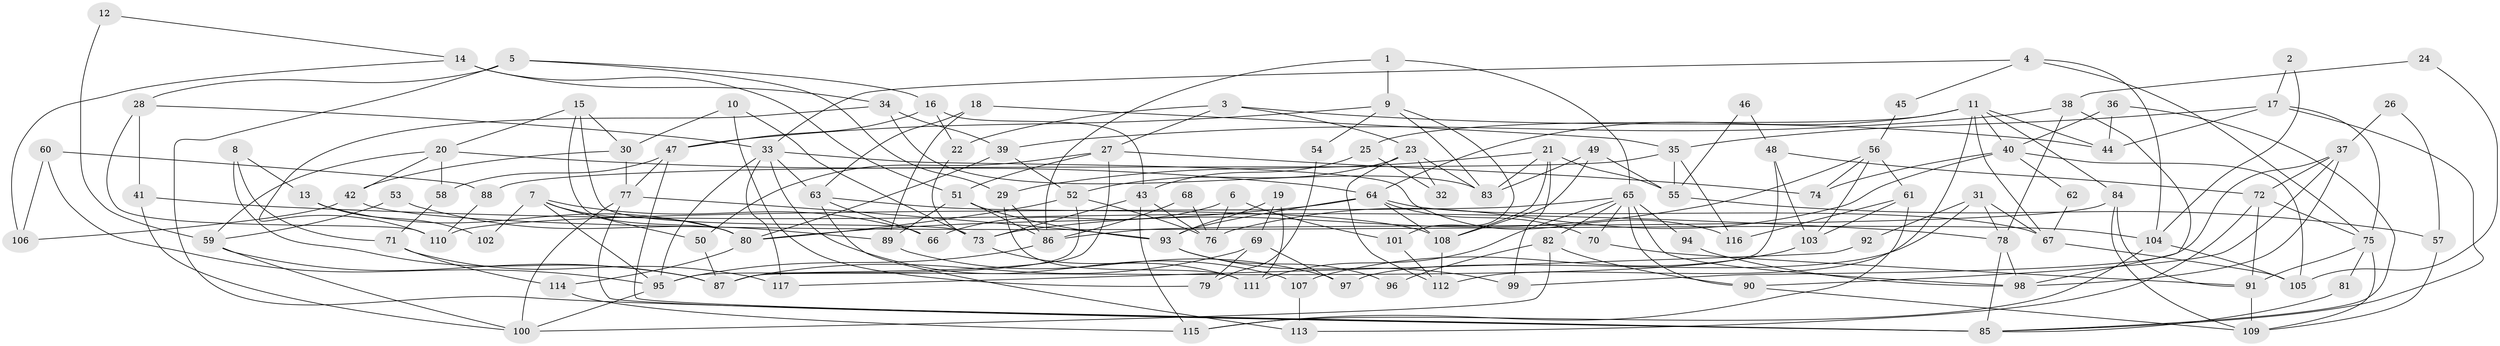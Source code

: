 // coarse degree distribution, {3: 0.1917808219178082, 2: 0.0958904109589041, 4: 0.1095890410958904, 6: 0.1232876712328767, 8: 0.0684931506849315, 5: 0.2602739726027397, 7: 0.1095890410958904, 11: 0.0136986301369863, 9: 0.0273972602739726}
// Generated by graph-tools (version 1.1) at 2025/52/02/27/25 19:52:01]
// undirected, 117 vertices, 234 edges
graph export_dot {
graph [start="1"]
  node [color=gray90,style=filled];
  1;
  2;
  3;
  4;
  5;
  6;
  7;
  8;
  9;
  10;
  11;
  12;
  13;
  14;
  15;
  16;
  17;
  18;
  19;
  20;
  21;
  22;
  23;
  24;
  25;
  26;
  27;
  28;
  29;
  30;
  31;
  32;
  33;
  34;
  35;
  36;
  37;
  38;
  39;
  40;
  41;
  42;
  43;
  44;
  45;
  46;
  47;
  48;
  49;
  50;
  51;
  52;
  53;
  54;
  55;
  56;
  57;
  58;
  59;
  60;
  61;
  62;
  63;
  64;
  65;
  66;
  67;
  68;
  69;
  70;
  71;
  72;
  73;
  74;
  75;
  76;
  77;
  78;
  79;
  80;
  81;
  82;
  83;
  84;
  85;
  86;
  87;
  88;
  89;
  90;
  91;
  92;
  93;
  94;
  95;
  96;
  97;
  98;
  99;
  100;
  101;
  102;
  103;
  104;
  105;
  106;
  107;
  108;
  109;
  110;
  111;
  112;
  113;
  114;
  115;
  116;
  117;
  1 -- 9;
  1 -- 65;
  1 -- 86;
  2 -- 104;
  2 -- 17;
  3 -- 44;
  3 -- 27;
  3 -- 22;
  3 -- 23;
  4 -- 75;
  4 -- 104;
  4 -- 33;
  4 -- 45;
  5 -- 16;
  5 -- 28;
  5 -- 29;
  5 -- 85;
  6 -- 66;
  6 -- 76;
  6 -- 101;
  7 -- 80;
  7 -- 95;
  7 -- 50;
  7 -- 66;
  7 -- 102;
  8 -- 71;
  8 -- 87;
  8 -- 13;
  9 -- 83;
  9 -- 47;
  9 -- 54;
  9 -- 101;
  10 -- 30;
  10 -- 73;
  10 -- 79;
  11 -- 112;
  11 -- 64;
  11 -- 25;
  11 -- 40;
  11 -- 44;
  11 -- 67;
  11 -- 84;
  12 -- 14;
  12 -- 59;
  13 -- 80;
  13 -- 102;
  14 -- 51;
  14 -- 34;
  14 -- 106;
  15 -- 80;
  15 -- 73;
  15 -- 20;
  15 -- 30;
  16 -- 22;
  16 -- 47;
  16 -- 43;
  17 -- 44;
  17 -- 35;
  17 -- 75;
  17 -- 85;
  18 -- 63;
  18 -- 35;
  18 -- 89;
  19 -- 93;
  19 -- 111;
  19 -- 69;
  20 -- 64;
  20 -- 42;
  20 -- 58;
  20 -- 59;
  21 -- 29;
  21 -- 99;
  21 -- 55;
  21 -- 83;
  21 -- 108;
  22 -- 73;
  23 -- 112;
  23 -- 32;
  23 -- 52;
  23 -- 83;
  24 -- 105;
  24 -- 38;
  25 -- 43;
  25 -- 32;
  26 -- 37;
  26 -- 57;
  27 -- 50;
  27 -- 87;
  27 -- 51;
  27 -- 74;
  28 -- 110;
  28 -- 33;
  28 -- 41;
  29 -- 86;
  29 -- 111;
  30 -- 77;
  30 -- 42;
  31 -- 67;
  31 -- 78;
  31 -- 92;
  31 -- 97;
  33 -- 63;
  33 -- 95;
  33 -- 107;
  33 -- 116;
  33 -- 117;
  34 -- 39;
  34 -- 83;
  34 -- 110;
  35 -- 116;
  35 -- 88;
  35 -- 55;
  36 -- 85;
  36 -- 40;
  36 -- 44;
  37 -- 98;
  37 -- 72;
  37 -- 90;
  37 -- 99;
  38 -- 39;
  38 -- 78;
  38 -- 98;
  39 -- 52;
  39 -- 80;
  40 -- 76;
  40 -- 62;
  40 -- 74;
  40 -- 105;
  41 -- 100;
  41 -- 78;
  42 -- 104;
  42 -- 106;
  43 -- 73;
  43 -- 76;
  43 -- 115;
  45 -- 56;
  46 -- 48;
  46 -- 55;
  47 -- 85;
  47 -- 77;
  47 -- 58;
  48 -- 87;
  48 -- 72;
  48 -- 103;
  49 -- 83;
  49 -- 55;
  49 -- 108;
  50 -- 87;
  51 -- 86;
  51 -- 89;
  51 -- 93;
  52 -- 95;
  52 -- 76;
  52 -- 80;
  53 -- 59;
  53 -- 89;
  54 -- 79;
  55 -- 57;
  56 -- 103;
  56 -- 74;
  56 -- 61;
  56 -- 73;
  57 -- 109;
  58 -- 71;
  59 -- 100;
  59 -- 87;
  60 -- 95;
  60 -- 106;
  60 -- 88;
  61 -- 115;
  61 -- 103;
  61 -- 116;
  62 -- 67;
  63 -- 113;
  63 -- 108;
  63 -- 66;
  64 -- 108;
  64 -- 93;
  64 -- 67;
  64 -- 70;
  64 -- 80;
  65 -- 98;
  65 -- 70;
  65 -- 82;
  65 -- 90;
  65 -- 94;
  65 -- 110;
  65 -- 111;
  67 -- 105;
  68 -- 86;
  68 -- 76;
  69 -- 97;
  69 -- 79;
  69 -- 87;
  70 -- 91;
  71 -- 114;
  71 -- 117;
  72 -- 91;
  72 -- 75;
  72 -- 113;
  73 -- 111;
  75 -- 91;
  75 -- 81;
  75 -- 109;
  77 -- 85;
  77 -- 100;
  77 -- 93;
  78 -- 85;
  78 -- 98;
  80 -- 114;
  81 -- 85;
  82 -- 90;
  82 -- 96;
  82 -- 100;
  84 -- 109;
  84 -- 86;
  84 -- 91;
  86 -- 95;
  88 -- 110;
  89 -- 97;
  90 -- 109;
  91 -- 109;
  92 -- 117;
  93 -- 96;
  93 -- 99;
  94 -- 98;
  95 -- 100;
  101 -- 112;
  103 -- 107;
  104 -- 105;
  104 -- 115;
  107 -- 113;
  108 -- 112;
  114 -- 115;
}
